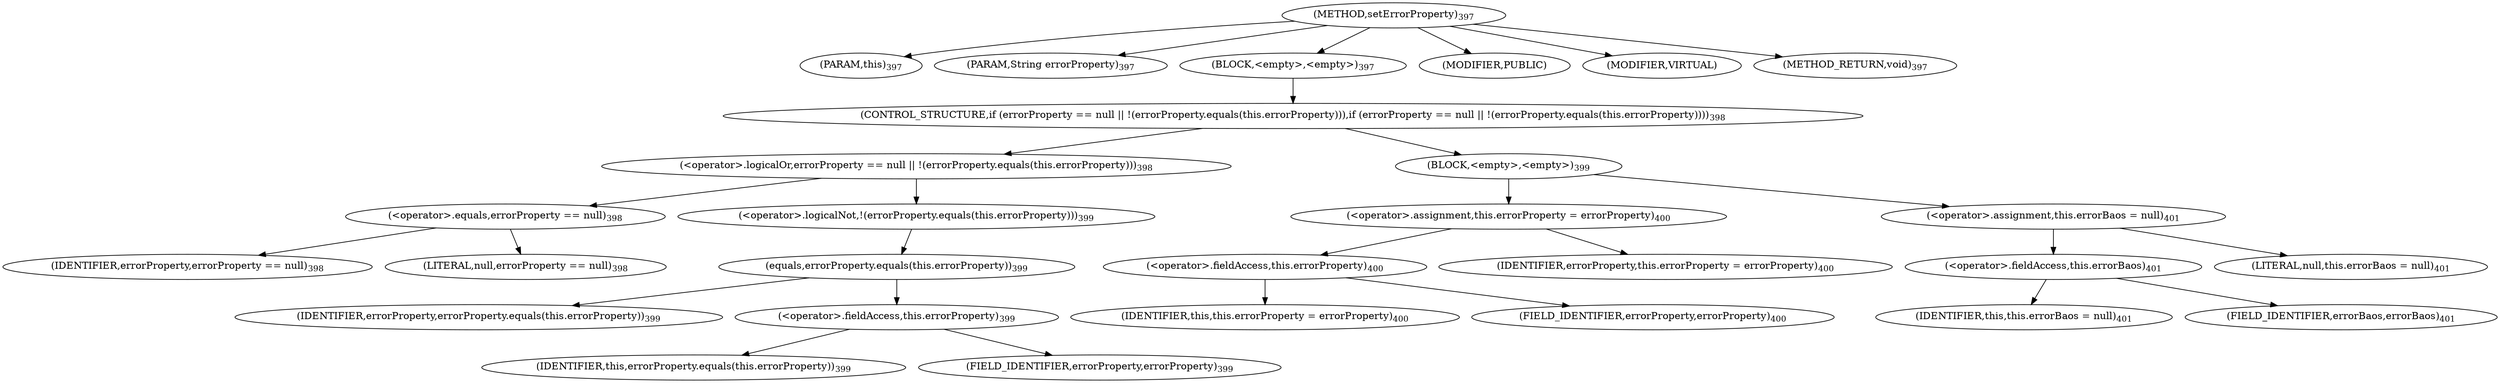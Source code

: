 digraph "setErrorProperty" {  
"652" [label = <(METHOD,setErrorProperty)<SUB>397</SUB>> ]
"67" [label = <(PARAM,this)<SUB>397</SUB>> ]
"653" [label = <(PARAM,String errorProperty)<SUB>397</SUB>> ]
"654" [label = <(BLOCK,&lt;empty&gt;,&lt;empty&gt;)<SUB>397</SUB>> ]
"655" [label = <(CONTROL_STRUCTURE,if (errorProperty == null || !(errorProperty.equals(this.errorProperty))),if (errorProperty == null || !(errorProperty.equals(this.errorProperty))))<SUB>398</SUB>> ]
"656" [label = <(&lt;operator&gt;.logicalOr,errorProperty == null || !(errorProperty.equals(this.errorProperty)))<SUB>398</SUB>> ]
"657" [label = <(&lt;operator&gt;.equals,errorProperty == null)<SUB>398</SUB>> ]
"658" [label = <(IDENTIFIER,errorProperty,errorProperty == null)<SUB>398</SUB>> ]
"659" [label = <(LITERAL,null,errorProperty == null)<SUB>398</SUB>> ]
"660" [label = <(&lt;operator&gt;.logicalNot,!(errorProperty.equals(this.errorProperty)))<SUB>399</SUB>> ]
"661" [label = <(equals,errorProperty.equals(this.errorProperty))<SUB>399</SUB>> ]
"662" [label = <(IDENTIFIER,errorProperty,errorProperty.equals(this.errorProperty))<SUB>399</SUB>> ]
"663" [label = <(&lt;operator&gt;.fieldAccess,this.errorProperty)<SUB>399</SUB>> ]
"66" [label = <(IDENTIFIER,this,errorProperty.equals(this.errorProperty))<SUB>399</SUB>> ]
"664" [label = <(FIELD_IDENTIFIER,errorProperty,errorProperty)<SUB>399</SUB>> ]
"665" [label = <(BLOCK,&lt;empty&gt;,&lt;empty&gt;)<SUB>399</SUB>> ]
"666" [label = <(&lt;operator&gt;.assignment,this.errorProperty = errorProperty)<SUB>400</SUB>> ]
"667" [label = <(&lt;operator&gt;.fieldAccess,this.errorProperty)<SUB>400</SUB>> ]
"68" [label = <(IDENTIFIER,this,this.errorProperty = errorProperty)<SUB>400</SUB>> ]
"668" [label = <(FIELD_IDENTIFIER,errorProperty,errorProperty)<SUB>400</SUB>> ]
"669" [label = <(IDENTIFIER,errorProperty,this.errorProperty = errorProperty)<SUB>400</SUB>> ]
"670" [label = <(&lt;operator&gt;.assignment,this.errorBaos = null)<SUB>401</SUB>> ]
"671" [label = <(&lt;operator&gt;.fieldAccess,this.errorBaos)<SUB>401</SUB>> ]
"672" [label = <(IDENTIFIER,this,this.errorBaos = null)<SUB>401</SUB>> ]
"673" [label = <(FIELD_IDENTIFIER,errorBaos,errorBaos)<SUB>401</SUB>> ]
"674" [label = <(LITERAL,null,this.errorBaos = null)<SUB>401</SUB>> ]
"675" [label = <(MODIFIER,PUBLIC)> ]
"676" [label = <(MODIFIER,VIRTUAL)> ]
"677" [label = <(METHOD_RETURN,void)<SUB>397</SUB>> ]
  "652" -> "67" 
  "652" -> "653" 
  "652" -> "654" 
  "652" -> "675" 
  "652" -> "676" 
  "652" -> "677" 
  "654" -> "655" 
  "655" -> "656" 
  "655" -> "665" 
  "656" -> "657" 
  "656" -> "660" 
  "657" -> "658" 
  "657" -> "659" 
  "660" -> "661" 
  "661" -> "662" 
  "661" -> "663" 
  "663" -> "66" 
  "663" -> "664" 
  "665" -> "666" 
  "665" -> "670" 
  "666" -> "667" 
  "666" -> "669" 
  "667" -> "68" 
  "667" -> "668" 
  "670" -> "671" 
  "670" -> "674" 
  "671" -> "672" 
  "671" -> "673" 
}
